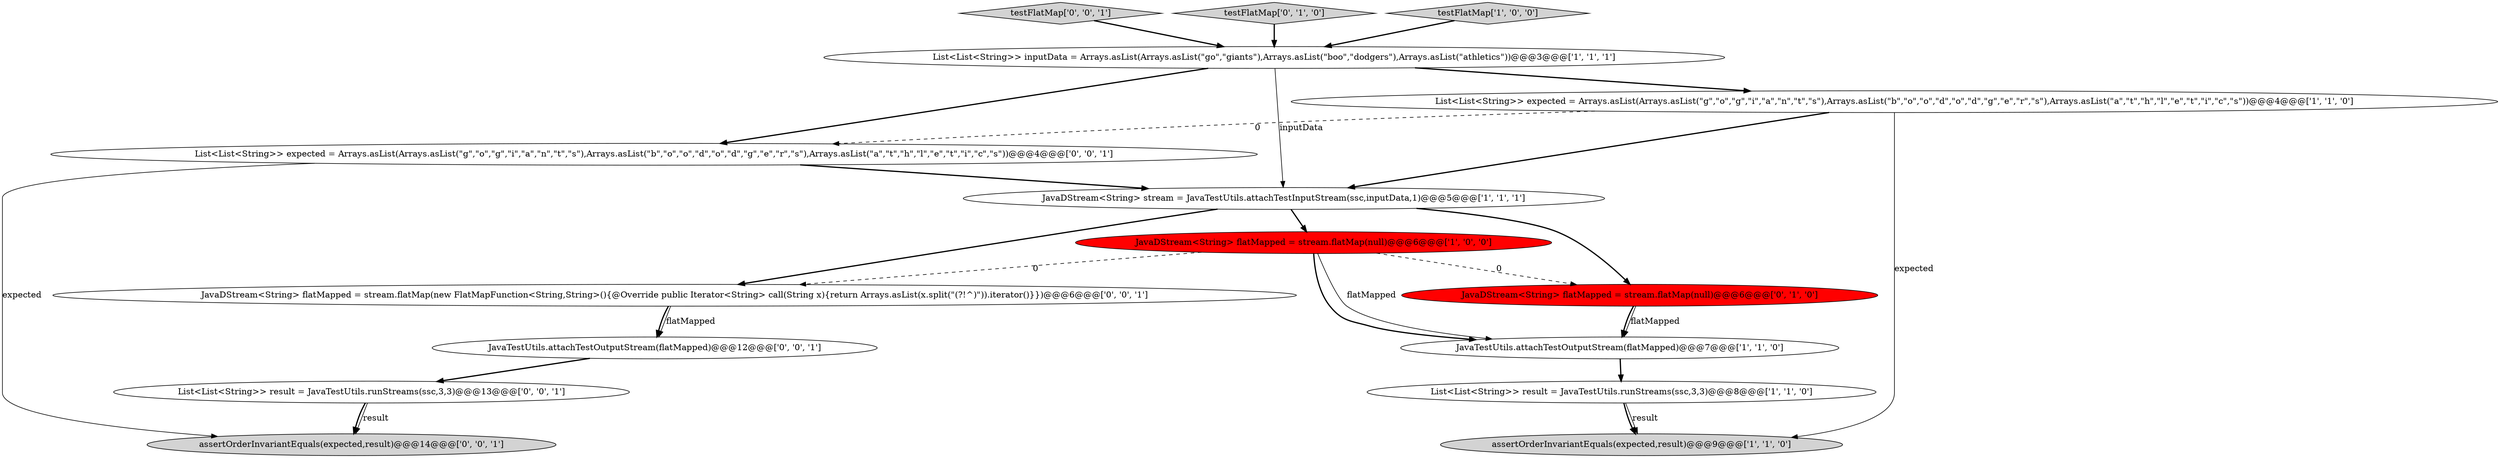 digraph {
0 [style = filled, label = "JavaDStream<String> stream = JavaTestUtils.attachTestInputStream(ssc,inputData,1)@@@5@@@['1', '1', '1']", fillcolor = white, shape = ellipse image = "AAA0AAABBB1BBB"];
7 [style = filled, label = "JavaTestUtils.attachTestOutputStream(flatMapped)@@@7@@@['1', '1', '0']", fillcolor = white, shape = ellipse image = "AAA0AAABBB1BBB"];
15 [style = filled, label = "testFlatMap['0', '0', '1']", fillcolor = lightgray, shape = diamond image = "AAA0AAABBB3BBB"];
1 [style = filled, label = "List<List<String>> expected = Arrays.asList(Arrays.asList(\"g\",\"o\",\"g\",\"i\",\"a\",\"n\",\"t\",\"s\"),Arrays.asList(\"b\",\"o\",\"o\",\"d\",\"o\",\"d\",\"g\",\"e\",\"r\",\"s\"),Arrays.asList(\"a\",\"t\",\"h\",\"l\",\"e\",\"t\",\"i\",\"c\",\"s\"))@@@4@@@['1', '1', '0']", fillcolor = white, shape = ellipse image = "AAA0AAABBB1BBB"];
12 [style = filled, label = "assertOrderInvariantEquals(expected,result)@@@14@@@['0', '0', '1']", fillcolor = lightgray, shape = ellipse image = "AAA0AAABBB3BBB"];
14 [style = filled, label = "JavaTestUtils.attachTestOutputStream(flatMapped)@@@12@@@['0', '0', '1']", fillcolor = white, shape = ellipse image = "AAA0AAABBB3BBB"];
9 [style = filled, label = "testFlatMap['0', '1', '0']", fillcolor = lightgray, shape = diamond image = "AAA0AAABBB2BBB"];
8 [style = filled, label = "JavaDStream<String> flatMapped = stream.flatMap(null)@@@6@@@['0', '1', '0']", fillcolor = red, shape = ellipse image = "AAA1AAABBB2BBB"];
3 [style = filled, label = "List<List<String>> result = JavaTestUtils.runStreams(ssc,3,3)@@@8@@@['1', '1', '0']", fillcolor = white, shape = ellipse image = "AAA0AAABBB1BBB"];
6 [style = filled, label = "JavaDStream<String> flatMapped = stream.flatMap(null)@@@6@@@['1', '0', '0']", fillcolor = red, shape = ellipse image = "AAA1AAABBB1BBB"];
5 [style = filled, label = "assertOrderInvariantEquals(expected,result)@@@9@@@['1', '1', '0']", fillcolor = lightgray, shape = ellipse image = "AAA0AAABBB1BBB"];
2 [style = filled, label = "testFlatMap['1', '0', '0']", fillcolor = lightgray, shape = diamond image = "AAA0AAABBB1BBB"];
10 [style = filled, label = "List<List<String>> expected = Arrays.asList(Arrays.asList(\"g\",\"o\",\"g\",\"i\",\"a\",\"n\",\"t\",\"s\"),Arrays.asList(\"b\",\"o\",\"o\",\"d\",\"o\",\"d\",\"g\",\"e\",\"r\",\"s\"),Arrays.asList(\"a\",\"t\",\"h\",\"l\",\"e\",\"t\",\"i\",\"c\",\"s\"))@@@4@@@['0', '0', '1']", fillcolor = white, shape = ellipse image = "AAA0AAABBB3BBB"];
11 [style = filled, label = "List<List<String>> result = JavaTestUtils.runStreams(ssc,3,3)@@@13@@@['0', '0', '1']", fillcolor = white, shape = ellipse image = "AAA0AAABBB3BBB"];
4 [style = filled, label = "List<List<String>> inputData = Arrays.asList(Arrays.asList(\"go\",\"giants\"),Arrays.asList(\"boo\",\"dodgers\"),Arrays.asList(\"athletics\"))@@@3@@@['1', '1', '1']", fillcolor = white, shape = ellipse image = "AAA0AAABBB1BBB"];
13 [style = filled, label = "JavaDStream<String> flatMapped = stream.flatMap(new FlatMapFunction<String,String>(){@Override public Iterator<String> call(String x){return Arrays.asList(x.split(\"(?!^)\")).iterator()}})@@@6@@@['0', '0', '1']", fillcolor = white, shape = ellipse image = "AAA0AAABBB3BBB"];
4->10 [style = bold, label=""];
6->8 [style = dashed, label="0"];
0->13 [style = bold, label=""];
0->6 [style = bold, label=""];
9->4 [style = bold, label=""];
11->12 [style = bold, label=""];
10->12 [style = solid, label="expected"];
1->0 [style = bold, label=""];
1->10 [style = dashed, label="0"];
13->14 [style = solid, label="flatMapped"];
2->4 [style = bold, label=""];
7->3 [style = bold, label=""];
8->7 [style = bold, label=""];
4->0 [style = solid, label="inputData"];
8->7 [style = solid, label="flatMapped"];
3->5 [style = bold, label=""];
11->12 [style = solid, label="result"];
6->13 [style = dashed, label="0"];
1->5 [style = solid, label="expected"];
10->0 [style = bold, label=""];
15->4 [style = bold, label=""];
0->8 [style = bold, label=""];
4->1 [style = bold, label=""];
6->7 [style = solid, label="flatMapped"];
6->7 [style = bold, label=""];
14->11 [style = bold, label=""];
13->14 [style = bold, label=""];
3->5 [style = solid, label="result"];
}
